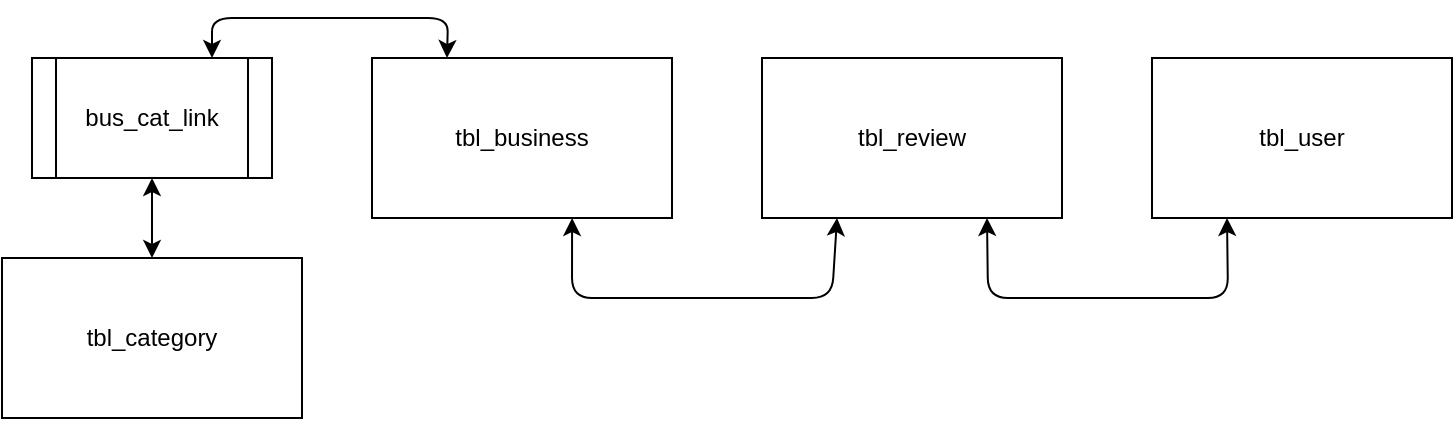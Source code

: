 <mxfile version="12.2.3" type="device" pages="1"><diagram id="e650zKoRoYOuM2j7zMO3" name="Page-1"><mxGraphModel dx="1408" dy="766" grid="1" gridSize="10" guides="1" tooltips="1" connect="1" arrows="1" fold="1" page="1" pageScale="1" pageWidth="850" pageHeight="1100" math="0" shadow="0"><root><mxCell id="0"/><mxCell id="1" parent="0"/><mxCell id="umZ8GkRtRWD5aXcPmLQ_-1" value="tbl_business" style="rounded=0;whiteSpace=wrap;html=1;" parent="1" vertex="1"><mxGeometry x="260" y="80" width="150" height="80" as="geometry"/></mxCell><mxCell id="umZ8GkRtRWD5aXcPmLQ_-3" value="tbl_user" style="rounded=0;whiteSpace=wrap;html=1;" parent="1" vertex="1"><mxGeometry x="650" y="80" width="150" height="80" as="geometry"/></mxCell><mxCell id="umZ8GkRtRWD5aXcPmLQ_-4" value="tbl_review" style="rounded=0;whiteSpace=wrap;html=1;" parent="1" vertex="1"><mxGeometry x="455" y="80" width="150" height="80" as="geometry"/></mxCell><mxCell id="umZ8GkRtRWD5aXcPmLQ_-10" value="bus_cat_link" style="shape=process;whiteSpace=wrap;html=1;backgroundOutline=1;" parent="1" vertex="1"><mxGeometry x="90" y="80" width="120" height="60" as="geometry"/></mxCell><mxCell id="umZ8GkRtRWD5aXcPmLQ_-13" value="tbl_category" style="rounded=0;whiteSpace=wrap;html=1;" parent="1" vertex="1"><mxGeometry x="75" y="180" width="150" height="80" as="geometry"/></mxCell><mxCell id="umZ8GkRtRWD5aXcPmLQ_-18" value="" style="endArrow=classic;startArrow=classic;html=1;" parent="1" source="umZ8GkRtRWD5aXcPmLQ_-10" target="umZ8GkRtRWD5aXcPmLQ_-13" edge="1"><mxGeometry width="50" height="50" relative="1" as="geometry"><mxPoint x="160" y="470" as="sourcePoint"/><mxPoint x="210" y="420" as="targetPoint"/></mxGeometry></mxCell><mxCell id="uwuPHXuXiWx2BLKGIYYz-1" value="" style="endArrow=classic;startArrow=classic;html=1;entryX=0.25;entryY=1;entryDx=0;entryDy=0;exitX=0.667;exitY=1;exitDx=0;exitDy=0;exitPerimeter=0;" edge="1" parent="1" source="umZ8GkRtRWD5aXcPmLQ_-1" target="umZ8GkRtRWD5aXcPmLQ_-4"><mxGeometry width="50" height="50" relative="1" as="geometry"><mxPoint x="190" y="470" as="sourcePoint"/><mxPoint x="240" y="420" as="targetPoint"/><Array as="points"><mxPoint x="360" y="200"/><mxPoint x="490" y="200"/></Array></mxGeometry></mxCell><mxCell id="uwuPHXuXiWx2BLKGIYYz-2" value="" style="endArrow=classic;startArrow=classic;html=1;entryX=0.25;entryY=1;entryDx=0;entryDy=0;exitX=0.75;exitY=1;exitDx=0;exitDy=0;" edge="1" parent="1" source="umZ8GkRtRWD5aXcPmLQ_-4" target="umZ8GkRtRWD5aXcPmLQ_-3"><mxGeometry width="50" height="50" relative="1" as="geometry"><mxPoint x="190" y="470" as="sourcePoint"/><mxPoint x="240" y="420" as="targetPoint"/><Array as="points"><mxPoint x="568" y="200"/><mxPoint x="688" y="200"/></Array></mxGeometry></mxCell><mxCell id="uwuPHXuXiWx2BLKGIYYz-3" value="" style="endArrow=classic;startArrow=classic;html=1;entryX=0.25;entryY=0;entryDx=0;entryDy=0;exitX=0.75;exitY=0;exitDx=0;exitDy=0;" edge="1" parent="1" source="umZ8GkRtRWD5aXcPmLQ_-10" target="umZ8GkRtRWD5aXcPmLQ_-1"><mxGeometry width="50" height="50" relative="1" as="geometry"><mxPoint x="160" y="220" as="sourcePoint"/><mxPoint x="290" y="420" as="targetPoint"/><Array as="points"><mxPoint x="180" y="60"/><mxPoint x="298" y="60"/></Array></mxGeometry></mxCell></root></mxGraphModel></diagram></mxfile>